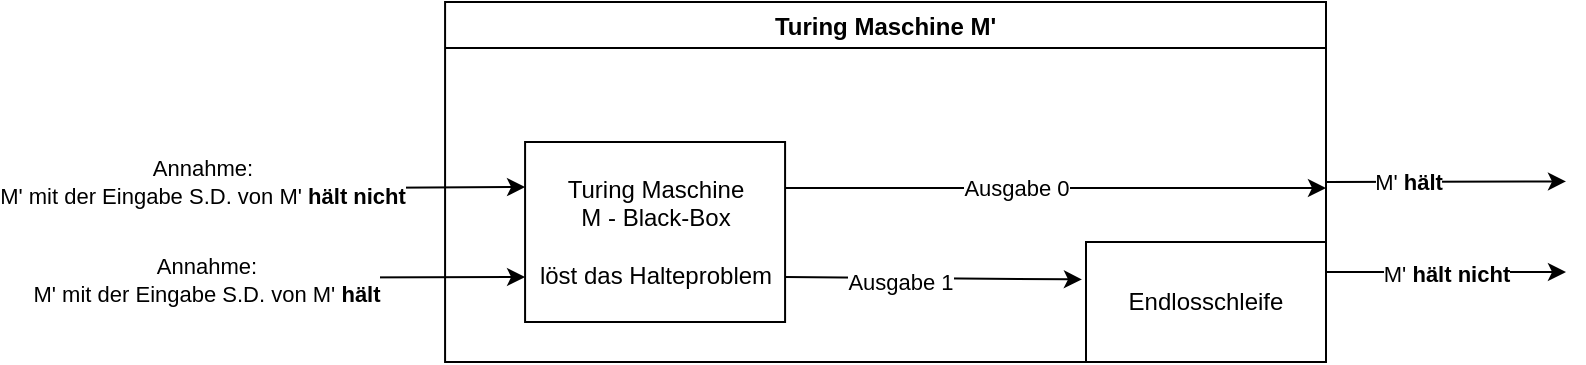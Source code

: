 <mxfile>
    <diagram id="D5WX0ZXGpvZFOQNJjoY-" name="Seite-1">
        <mxGraphModel dx="1069" dy="590" grid="1" gridSize="10" guides="1" tooltips="1" connect="1" arrows="1" fold="1" page="1" pageScale="1" pageWidth="827" pageHeight="1169" math="0" shadow="0">
            <root>
                <mxCell id="0"/>
                <mxCell id="1" parent="0"/>
                <mxCell id="19" style="edgeStyle=none;html=1;exitX=1;exitY=0.5;exitDx=0;exitDy=0;" edge="1" parent="1" source="2">
                    <mxGeometry relative="1" as="geometry">
                        <mxPoint x="669.974" y="350" as="targetPoint"/>
                    </mxGeometry>
                </mxCell>
                <mxCell id="2" value="Turing Maschine M'" style="swimlane;" vertex="1" parent="1">
                    <mxGeometry x="229.54" y="260" width="440.46" height="180" as="geometry"/>
                </mxCell>
                <mxCell id="3" value="Turing Maschine&lt;br&gt;M - Black-Box&lt;br&gt;&lt;br&gt;löst das Halteproblem" style="rounded=0;whiteSpace=wrap;html=1;" vertex="1" parent="2">
                    <mxGeometry x="40" y="70" width="130" height="90" as="geometry"/>
                </mxCell>
                <mxCell id="4" value="Endlosschleife" style="rounded=0;whiteSpace=wrap;html=1;" vertex="1" parent="2">
                    <mxGeometry x="320.46" y="120" width="120" height="60" as="geometry"/>
                </mxCell>
                <mxCell id="10" value="" style="endArrow=classic;html=1;entryX=0;entryY=0.25;entryDx=0;entryDy=0;" edge="1" parent="2" target="3">
                    <mxGeometry width="50" height="50" relative="1" as="geometry">
                        <mxPoint x="-50" y="93" as="sourcePoint"/>
                        <mxPoint x="30" y="70" as="targetPoint"/>
                    </mxGeometry>
                </mxCell>
                <mxCell id="11" value="Annahme:&lt;br&gt;M' mit der Eingabe S.D. von M'&amp;nbsp;&lt;b&gt;hält nicht&lt;/b&gt;" style="edgeLabel;html=1;align=center;verticalAlign=middle;resizable=0;points=[];" vertex="1" connectable="0" parent="10">
                    <mxGeometry x="-0.762" relative="1" as="geometry">
                        <mxPoint x="-82" y="-3" as="offset"/>
                    </mxGeometry>
                </mxCell>
                <mxCell id="7" style="edgeStyle=none;html=1;" edge="1" parent="2">
                    <mxGeometry relative="1" as="geometry">
                        <mxPoint x="440.46" y="93" as="targetPoint"/>
                        <mxPoint x="170.46" y="93" as="sourcePoint"/>
                    </mxGeometry>
                </mxCell>
                <mxCell id="9" value="Ausgabe 0" style="edgeLabel;html=1;align=center;verticalAlign=middle;resizable=0;points=[];" vertex="1" connectable="0" parent="7">
                    <mxGeometry x="-0.147" relative="1" as="geometry">
                        <mxPoint as="offset"/>
                    </mxGeometry>
                </mxCell>
                <mxCell id="6" style="edgeStyle=none;html=1;entryX=-0.017;entryY=0.312;entryDx=0;entryDy=0;entryPerimeter=0;exitX=1;exitY=0.75;exitDx=0;exitDy=0;" edge="1" parent="2" source="3" target="4">
                    <mxGeometry relative="1" as="geometry">
                        <mxPoint x="190" y="139" as="sourcePoint"/>
                    </mxGeometry>
                </mxCell>
                <mxCell id="8" value="Ausgabe 1" style="edgeLabel;html=1;align=center;verticalAlign=middle;resizable=0;points=[];" vertex="1" connectable="0" parent="6">
                    <mxGeometry x="-0.436" relative="1" as="geometry">
                        <mxPoint x="15" y="2" as="offset"/>
                    </mxGeometry>
                </mxCell>
                <mxCell id="12" value="" style="endArrow=classic;html=1;entryX=0;entryY=0.75;entryDx=0;entryDy=0;" edge="1" parent="1" target="3">
                    <mxGeometry width="50" height="50" relative="1" as="geometry">
                        <mxPoint x="90.0" y="398" as="sourcePoint"/>
                        <mxPoint x="160" y="370" as="targetPoint"/>
                    </mxGeometry>
                </mxCell>
                <mxCell id="13" value="Annahme:&lt;br&gt;M' mit der Eingabe S.D. von M'&amp;nbsp;&lt;b&gt;hält&lt;/b&gt;" style="edgeLabel;html=1;align=center;verticalAlign=middle;resizable=0;points=[];" vertex="1" connectable="0" parent="12">
                    <mxGeometry x="-0.76" y="-1" relative="1" as="geometry">
                        <mxPoint x="-2" as="offset"/>
                    </mxGeometry>
                </mxCell>
                <mxCell id="14" value="" style="endArrow=classic;html=1;" edge="1" parent="1">
                    <mxGeometry width="50" height="50" relative="1" as="geometry">
                        <mxPoint x="670" y="350" as="sourcePoint"/>
                        <mxPoint x="790" y="349.74" as="targetPoint"/>
                        <Array as="points"/>
                    </mxGeometry>
                </mxCell>
                <mxCell id="15" value="M' &lt;b&gt;hält&lt;/b&gt;" style="edgeLabel;html=1;align=center;verticalAlign=middle;resizable=0;points=[];" vertex="1" connectable="0" parent="14">
                    <mxGeometry x="0.294" relative="1" as="geometry">
                        <mxPoint x="-37" as="offset"/>
                    </mxGeometry>
                </mxCell>
                <mxCell id="16" value="" style="endArrow=classic;html=1;exitX=1;exitY=0.25;exitDx=0;exitDy=0;" edge="1" parent="1" source="4">
                    <mxGeometry width="50" height="50" relative="1" as="geometry">
                        <mxPoint x="700" y="430" as="sourcePoint"/>
                        <mxPoint x="790" y="395" as="targetPoint"/>
                    </mxGeometry>
                </mxCell>
                <mxCell id="17" value="M' &lt;b&gt;hält nicht&lt;/b&gt;" style="edgeLabel;html=1;align=center;verticalAlign=middle;resizable=0;points=[];" vertex="1" connectable="0" parent="16">
                    <mxGeometry x="0.153" y="-1" relative="1" as="geometry">
                        <mxPoint x="-9" as="offset"/>
                    </mxGeometry>
                </mxCell>
            </root>
        </mxGraphModel>
    </diagram>
</mxfile>